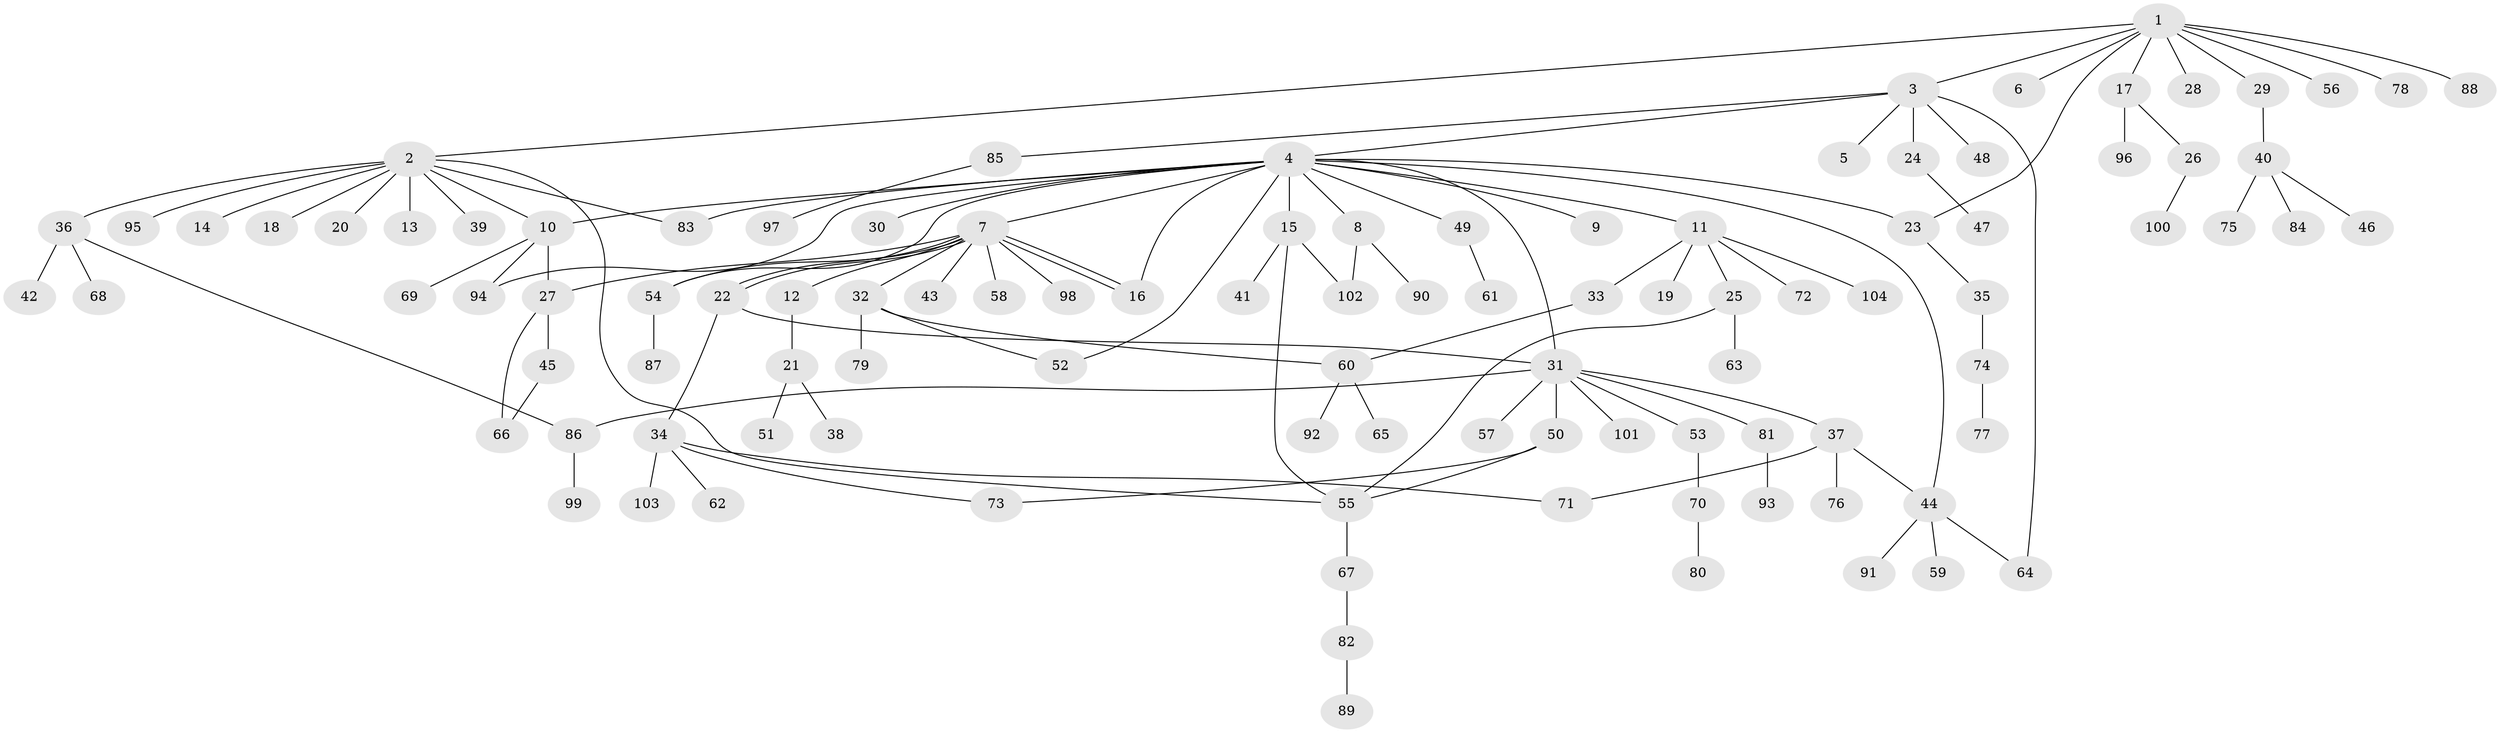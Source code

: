 // Generated by graph-tools (version 1.1) at 2025/25/03/09/25 03:25:55]
// undirected, 104 vertices, 125 edges
graph export_dot {
graph [start="1"]
  node [color=gray90,style=filled];
  1;
  2;
  3;
  4;
  5;
  6;
  7;
  8;
  9;
  10;
  11;
  12;
  13;
  14;
  15;
  16;
  17;
  18;
  19;
  20;
  21;
  22;
  23;
  24;
  25;
  26;
  27;
  28;
  29;
  30;
  31;
  32;
  33;
  34;
  35;
  36;
  37;
  38;
  39;
  40;
  41;
  42;
  43;
  44;
  45;
  46;
  47;
  48;
  49;
  50;
  51;
  52;
  53;
  54;
  55;
  56;
  57;
  58;
  59;
  60;
  61;
  62;
  63;
  64;
  65;
  66;
  67;
  68;
  69;
  70;
  71;
  72;
  73;
  74;
  75;
  76;
  77;
  78;
  79;
  80;
  81;
  82;
  83;
  84;
  85;
  86;
  87;
  88;
  89;
  90;
  91;
  92;
  93;
  94;
  95;
  96;
  97;
  98;
  99;
  100;
  101;
  102;
  103;
  104;
  1 -- 2;
  1 -- 3;
  1 -- 6;
  1 -- 17;
  1 -- 23;
  1 -- 28;
  1 -- 29;
  1 -- 56;
  1 -- 78;
  1 -- 88;
  2 -- 10;
  2 -- 13;
  2 -- 14;
  2 -- 18;
  2 -- 20;
  2 -- 36;
  2 -- 39;
  2 -- 55;
  2 -- 83;
  2 -- 95;
  3 -- 4;
  3 -- 5;
  3 -- 24;
  3 -- 48;
  3 -- 64;
  3 -- 85;
  4 -- 7;
  4 -- 8;
  4 -- 9;
  4 -- 10;
  4 -- 11;
  4 -- 15;
  4 -- 16;
  4 -- 23;
  4 -- 30;
  4 -- 31;
  4 -- 44;
  4 -- 49;
  4 -- 52;
  4 -- 54;
  4 -- 83;
  4 -- 94;
  7 -- 12;
  7 -- 16;
  7 -- 16;
  7 -- 22;
  7 -- 22;
  7 -- 27;
  7 -- 32;
  7 -- 43;
  7 -- 54;
  7 -- 58;
  7 -- 98;
  8 -- 90;
  8 -- 102;
  10 -- 27;
  10 -- 69;
  10 -- 94;
  11 -- 19;
  11 -- 25;
  11 -- 33;
  11 -- 72;
  11 -- 104;
  12 -- 21;
  15 -- 41;
  15 -- 55;
  15 -- 102;
  17 -- 26;
  17 -- 96;
  21 -- 38;
  21 -- 51;
  22 -- 31;
  22 -- 34;
  23 -- 35;
  24 -- 47;
  25 -- 55;
  25 -- 63;
  26 -- 100;
  27 -- 45;
  27 -- 66;
  29 -- 40;
  31 -- 37;
  31 -- 50;
  31 -- 53;
  31 -- 57;
  31 -- 81;
  31 -- 86;
  31 -- 101;
  32 -- 52;
  32 -- 60;
  32 -- 79;
  33 -- 60;
  34 -- 62;
  34 -- 71;
  34 -- 73;
  34 -- 103;
  35 -- 74;
  36 -- 42;
  36 -- 68;
  36 -- 86;
  37 -- 44;
  37 -- 71;
  37 -- 76;
  40 -- 46;
  40 -- 75;
  40 -- 84;
  44 -- 59;
  44 -- 64;
  44 -- 91;
  45 -- 66;
  49 -- 61;
  50 -- 55;
  50 -- 73;
  53 -- 70;
  54 -- 87;
  55 -- 67;
  60 -- 65;
  60 -- 92;
  67 -- 82;
  70 -- 80;
  74 -- 77;
  81 -- 93;
  82 -- 89;
  85 -- 97;
  86 -- 99;
}
